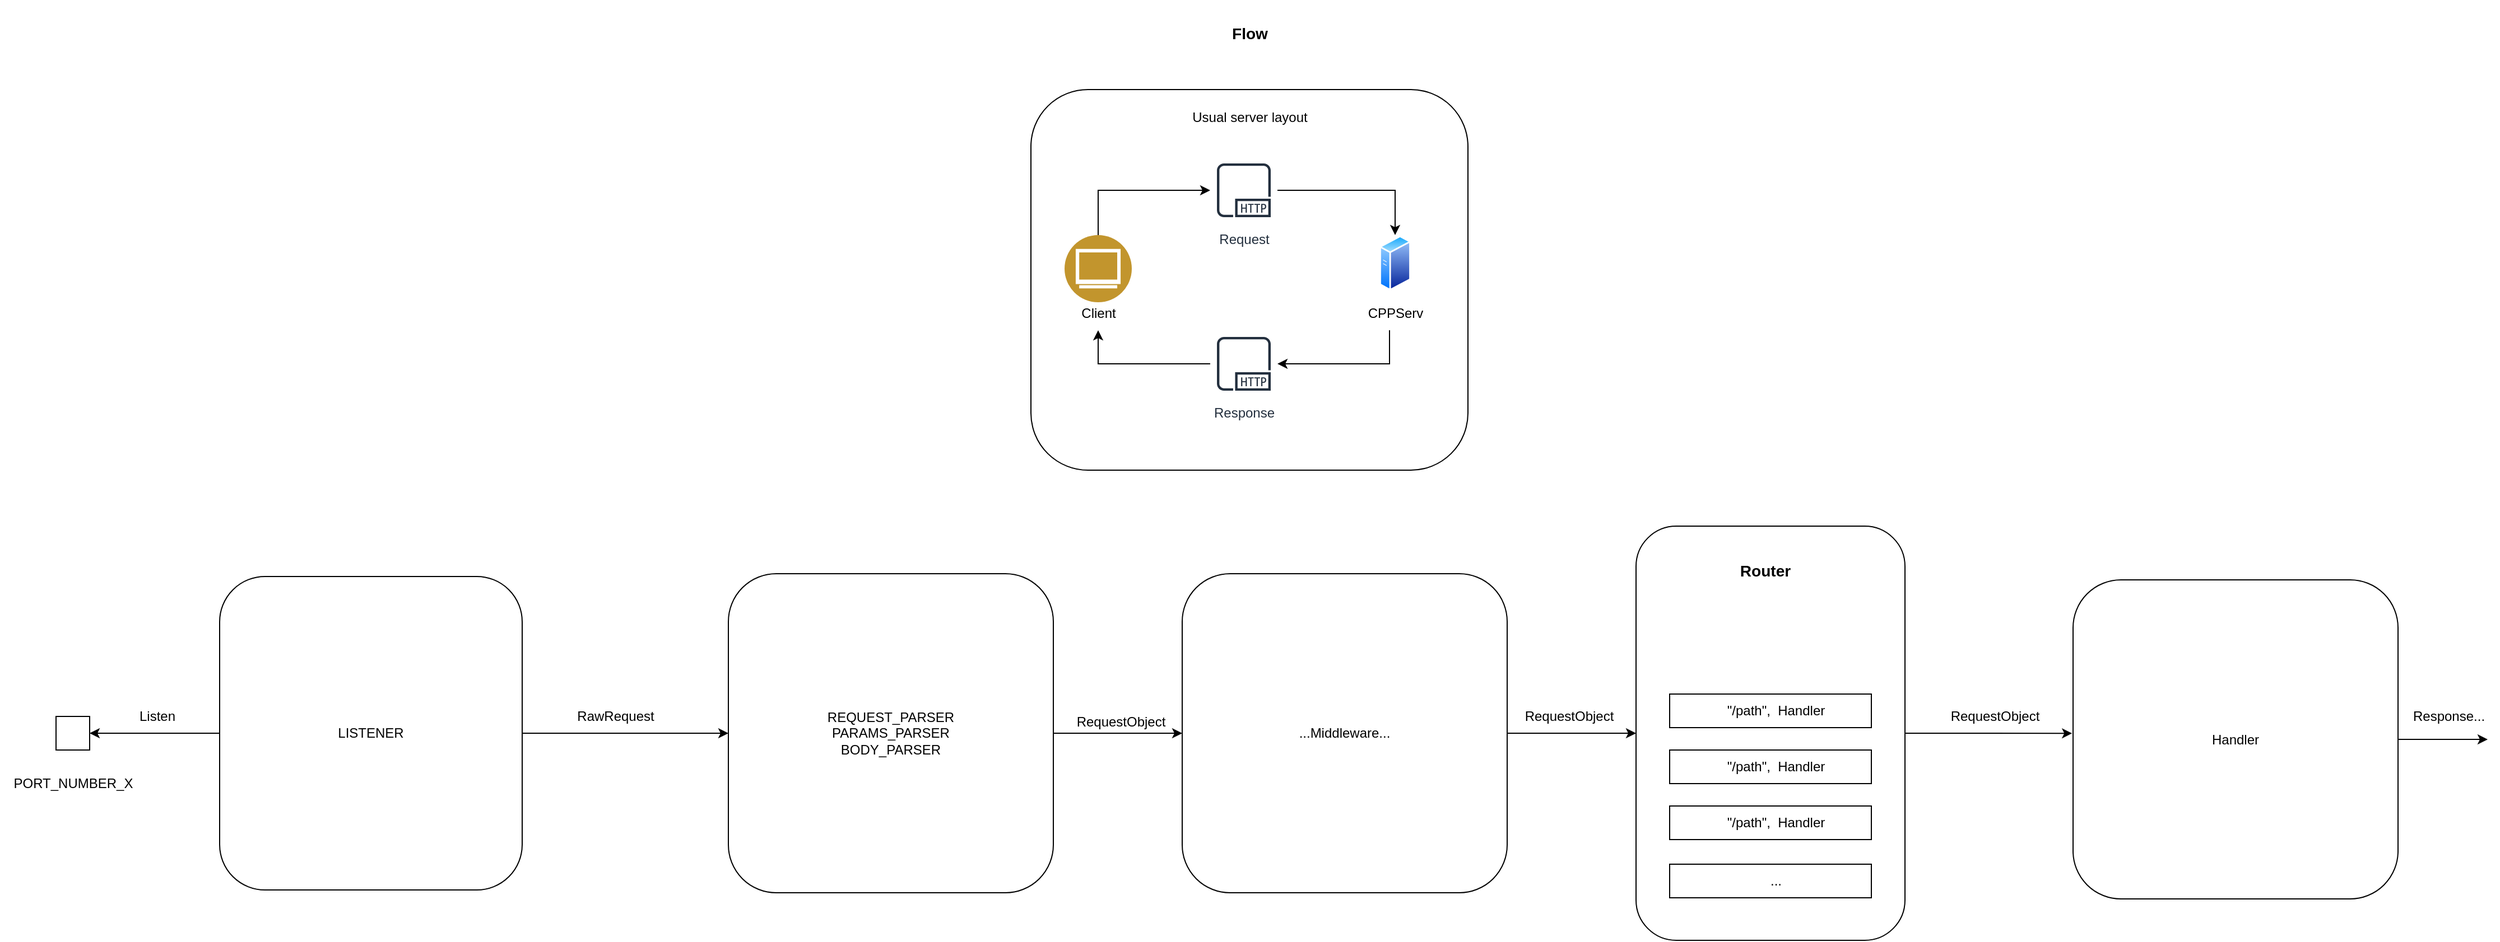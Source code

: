 <mxfile version="21.1.2" type="device" pages="2">
  <diagram id="R2lEEEUBdFMjLlhIrx00" name="flow">
    <mxGraphModel dx="2758" dy="2294" grid="1" gridSize="10" guides="1" tooltips="1" connect="1" arrows="1" fold="1" page="1" pageScale="1" pageWidth="850" pageHeight="1100" math="0" shadow="0" extFonts="Permanent Marker^https://fonts.googleapis.com/css?family=Permanent+Marker">
      <root>
        <mxCell id="0" />
        <mxCell id="1" parent="0" />
        <mxCell id="MP0bMv2MntZXyY5zIted-4" value="&lt;h3&gt;Flow&lt;/h3&gt;" style="text;html=1;align=center;verticalAlign=middle;resizable=0;points=[];autosize=1;strokeColor=none;fillColor=none;" parent="1" vertex="1">
          <mxGeometry x="395" y="-20" width="60" height="60" as="geometry" />
        </mxCell>
        <mxCell id="MP0bMv2MntZXyY5zIted-21" value="" style="group" parent="1" vertex="1" connectable="0">
          <mxGeometry x="260" y="120" width="360" height="280" as="geometry" />
        </mxCell>
        <mxCell id="MP0bMv2MntZXyY5zIted-22" value="" style="rounded=1;whiteSpace=wrap;html=1;" parent="MP0bMv2MntZXyY5zIted-21" vertex="1">
          <mxGeometry x="-30" y="-60" width="390" height="340" as="geometry" />
        </mxCell>
        <mxCell id="MP0bMv2MntZXyY5zIted-6" value="Request" style="sketch=0;outlineConnect=0;fontColor=#232F3E;gradientColor=none;strokeColor=#232F3E;fillColor=#ffffff;dashed=0;verticalLabelPosition=bottom;verticalAlign=top;align=center;html=1;fontSize=12;fontStyle=0;aspect=fixed;shape=mxgraph.aws4.resourceIcon;resIcon=mxgraph.aws4.http_protocol;" parent="MP0bMv2MntZXyY5zIted-21" vertex="1">
          <mxGeometry x="130" width="60" height="60" as="geometry" />
        </mxCell>
        <mxCell id="MP0bMv2MntZXyY5zIted-11" value="" style="group" parent="MP0bMv2MntZXyY5zIted-21" vertex="1" connectable="0">
          <mxGeometry x="260" y="70" width="70" height="85" as="geometry" />
        </mxCell>
        <mxCell id="MP0bMv2MntZXyY5zIted-7" value="" style="image;aspect=fixed;perimeter=ellipsePerimeter;html=1;align=center;shadow=0;dashed=0;spacingTop=3;image=img/lib/active_directory/generic_server.svg;" parent="MP0bMv2MntZXyY5zIted-11" vertex="1">
          <mxGeometry x="21" width="28.0" height="50" as="geometry" />
        </mxCell>
        <mxCell id="MP0bMv2MntZXyY5zIted-10" value="CPPServ&lt;br&gt;" style="text;html=1;align=center;verticalAlign=middle;resizable=0;points=[];autosize=1;strokeColor=none;fillColor=none;" parent="MP0bMv2MntZXyY5zIted-11" vertex="1">
          <mxGeometry y="55" width="70" height="30" as="geometry" />
        </mxCell>
        <mxCell id="MP0bMv2MntZXyY5zIted-15" style="edgeStyle=orthogonalEdgeStyle;rounded=0;orthogonalLoop=1;jettySize=auto;html=1;entryX=0.5;entryY=0;entryDx=0;entryDy=0;" parent="MP0bMv2MntZXyY5zIted-21" source="MP0bMv2MntZXyY5zIted-6" target="MP0bMv2MntZXyY5zIted-7" edge="1">
          <mxGeometry relative="1" as="geometry" />
        </mxCell>
        <mxCell id="MP0bMv2MntZXyY5zIted-14" style="edgeStyle=orthogonalEdgeStyle;rounded=0;orthogonalLoop=1;jettySize=auto;html=1;" parent="MP0bMv2MntZXyY5zIted-21" source="MP0bMv2MntZXyY5zIted-13" target="MP0bMv2MntZXyY5zIted-6" edge="1">
          <mxGeometry relative="1" as="geometry">
            <Array as="points">
              <mxPoint x="30" y="30" />
            </Array>
          </mxGeometry>
        </mxCell>
        <mxCell id="MP0bMv2MntZXyY5zIted-16" value="Response" style="sketch=0;outlineConnect=0;fontColor=#232F3E;gradientColor=none;strokeColor=#232F3E;fillColor=#ffffff;dashed=0;verticalLabelPosition=bottom;verticalAlign=top;align=center;html=1;fontSize=12;fontStyle=0;aspect=fixed;shape=mxgraph.aws4.resourceIcon;resIcon=mxgraph.aws4.http_protocol;" parent="MP0bMv2MntZXyY5zIted-21" vertex="1">
          <mxGeometry x="130" y="155" width="60" height="60" as="geometry" />
        </mxCell>
        <mxCell id="MP0bMv2MntZXyY5zIted-17" style="edgeStyle=orthogonalEdgeStyle;rounded=0;orthogonalLoop=1;jettySize=auto;html=1;" parent="MP0bMv2MntZXyY5zIted-21" source="MP0bMv2MntZXyY5zIted-10" target="MP0bMv2MntZXyY5zIted-16" edge="1">
          <mxGeometry relative="1" as="geometry">
            <Array as="points">
              <mxPoint x="290" y="185" />
            </Array>
          </mxGeometry>
        </mxCell>
        <mxCell id="MP0bMv2MntZXyY5zIted-20" value="" style="group" parent="MP0bMv2MntZXyY5zIted-21" vertex="1" connectable="0">
          <mxGeometry y="70" width="60" height="85" as="geometry" />
        </mxCell>
        <mxCell id="MP0bMv2MntZXyY5zIted-13" value="" style="image;aspect=fixed;perimeter=ellipsePerimeter;html=1;align=center;shadow=0;dashed=0;fontColor=#4277BB;labelBackgroundColor=default;fontSize=12;spacingTop=3;image=img/lib/ibm/users/browser.svg;" parent="MP0bMv2MntZXyY5zIted-20" vertex="1">
          <mxGeometry width="60" height="60" as="geometry" />
        </mxCell>
        <mxCell id="MP0bMv2MntZXyY5zIted-19" value="Client" style="text;html=1;align=center;verticalAlign=middle;resizable=0;points=[];autosize=1;strokeColor=none;fillColor=none;" parent="MP0bMv2MntZXyY5zIted-20" vertex="1">
          <mxGeometry x="5" y="55" width="50" height="30" as="geometry" />
        </mxCell>
        <mxCell id="MP0bMv2MntZXyY5zIted-18" style="edgeStyle=orthogonalEdgeStyle;rounded=0;orthogonalLoop=1;jettySize=auto;html=1;" parent="MP0bMv2MntZXyY5zIted-21" source="MP0bMv2MntZXyY5zIted-16" target="MP0bMv2MntZXyY5zIted-19" edge="1">
          <mxGeometry relative="1" as="geometry">
            <mxPoint x="30" y="180" as="targetPoint" />
            <Array as="points">
              <mxPoint x="30" y="185" />
            </Array>
          </mxGeometry>
        </mxCell>
        <mxCell id="MP0bMv2MntZXyY5zIted-23" value="Usual server layout" style="text;html=1;align=center;verticalAlign=middle;resizable=0;points=[];autosize=1;strokeColor=none;fillColor=none;" parent="MP0bMv2MntZXyY5zIted-21" vertex="1">
          <mxGeometry x="100" y="-50" width="130" height="30" as="geometry" />
        </mxCell>
        <mxCell id="MP0bMv2MntZXyY5zIted-32" value="" style="group" parent="1" vertex="1" connectable="0">
          <mxGeometry x="-690" y="620" width="130" height="75" as="geometry" />
        </mxCell>
        <mxCell id="MP0bMv2MntZXyY5zIted-25" value="" style="fontStyle=0;labelPosition=right;verticalLabelPosition=middle;align=left;verticalAlign=middle;spacingLeft=2;" parent="MP0bMv2MntZXyY5zIted-32" vertex="1">
          <mxGeometry x="50" width="30" height="30" as="geometry" />
        </mxCell>
        <mxCell id="MP0bMv2MntZXyY5zIted-29" value="PORT_NUMBER_X" style="text;html=1;align=center;verticalAlign=middle;resizable=0;points=[];autosize=1;strokeColor=none;fillColor=none;" parent="MP0bMv2MntZXyY5zIted-32" vertex="1">
          <mxGeometry y="45" width="130" height="30" as="geometry" />
        </mxCell>
        <mxCell id="MP0bMv2MntZXyY5zIted-37" value="Listen" style="text;html=1;align=center;verticalAlign=middle;resizable=0;points=[];autosize=1;strokeColor=none;fillColor=none;" parent="1" vertex="1">
          <mxGeometry x="-580" y="605" width="60" height="30" as="geometry" />
        </mxCell>
        <mxCell id="MP0bMv2MntZXyY5zIted-93" value="" style="group" parent="1" vertex="1" connectable="0">
          <mxGeometry x="770" y="450" width="240" height="370" as="geometry" />
        </mxCell>
        <mxCell id="MP0bMv2MntZXyY5zIted-51" value="" style="endArrow=none;html=1;rounded=0;" parent="MP0bMv2MntZXyY5zIted-93" edge="1">
          <mxGeometry width="50" height="50" relative="1" as="geometry">
            <mxPoint y="70" as="sourcePoint" />
            <mxPoint x="240" y="70" as="targetPoint" />
          </mxGeometry>
        </mxCell>
        <mxCell id="MP0bMv2MntZXyY5zIted-69" value="" style="group" parent="MP0bMv2MntZXyY5zIted-93" vertex="1" connectable="0">
          <mxGeometry x="30" y="100" width="180" height="30" as="geometry" />
        </mxCell>
        <mxCell id="MP0bMv2MntZXyY5zIted-54" value="" style="rounded=0;whiteSpace=wrap;html=1;" parent="MP0bMv2MntZXyY5zIted-69" vertex="1">
          <mxGeometry width="180" height="30" as="geometry" />
        </mxCell>
        <mxCell id="MP0bMv2MntZXyY5zIted-53" value="&quot;/path&quot;,&amp;nbsp; Handler" style="text;html=1;strokeColor=none;fillColor=none;align=center;verticalAlign=middle;whiteSpace=wrap;rounded=0;" parent="MP0bMv2MntZXyY5zIted-69" vertex="1">
          <mxGeometry x="45" y="5" width="100" height="20" as="geometry" />
        </mxCell>
        <mxCell id="qhzMzeq14iwjc3R1XG06-2" value="" style="group" parent="MP0bMv2MntZXyY5zIted-93" vertex="1" connectable="0">
          <mxGeometry width="240" height="370" as="geometry" />
        </mxCell>
        <mxCell id="MP0bMv2MntZXyY5zIted-47" value="" style="rounded=1;whiteSpace=wrap;html=1;" parent="qhzMzeq14iwjc3R1XG06-2" vertex="1">
          <mxGeometry width="240" height="370" as="geometry" />
        </mxCell>
        <mxCell id="MP0bMv2MntZXyY5zIted-48" value="&lt;h3&gt;Router&lt;/h3&gt;" style="text;html=1;align=center;verticalAlign=middle;resizable=0;points=[];autosize=1;strokeColor=none;fillColor=none;" parent="qhzMzeq14iwjc3R1XG06-2" vertex="1">
          <mxGeometry x="80" y="10" width="70" height="60" as="geometry" />
        </mxCell>
        <mxCell id="MP0bMv2MntZXyY5zIted-79" value="" style="group" parent="qhzMzeq14iwjc3R1XG06-2" vertex="1" connectable="0">
          <mxGeometry x="30" y="250" width="180" height="30" as="geometry" />
        </mxCell>
        <mxCell id="MP0bMv2MntZXyY5zIted-80" value="" style="rounded=0;whiteSpace=wrap;html=1;" parent="MP0bMv2MntZXyY5zIted-79" vertex="1">
          <mxGeometry width="180" height="30" as="geometry" />
        </mxCell>
        <mxCell id="MP0bMv2MntZXyY5zIted-81" value="&quot;/path&quot;,&amp;nbsp; Handler" style="text;html=1;strokeColor=none;fillColor=none;align=center;verticalAlign=middle;whiteSpace=wrap;rounded=0;" parent="MP0bMv2MntZXyY5zIted-79" vertex="1">
          <mxGeometry x="45" y="5" width="100" height="20" as="geometry" />
        </mxCell>
        <mxCell id="MP0bMv2MntZXyY5zIted-75" value="" style="group" parent="qhzMzeq14iwjc3R1XG06-2" vertex="1" connectable="0">
          <mxGeometry x="30" y="200" width="180" height="30" as="geometry" />
        </mxCell>
        <mxCell id="MP0bMv2MntZXyY5zIted-76" value="" style="rounded=0;whiteSpace=wrap;html=1;" parent="MP0bMv2MntZXyY5zIted-75" vertex="1">
          <mxGeometry width="180" height="30" as="geometry" />
        </mxCell>
        <mxCell id="MP0bMv2MntZXyY5zIted-77" value="&quot;/path&quot;,&amp;nbsp; Handler" style="text;html=1;strokeColor=none;fillColor=none;align=center;verticalAlign=middle;whiteSpace=wrap;rounded=0;" parent="MP0bMv2MntZXyY5zIted-75" vertex="1">
          <mxGeometry x="45" y="5" width="100" height="20" as="geometry" />
        </mxCell>
        <mxCell id="MP0bMv2MntZXyY5zIted-71" value="" style="group" parent="qhzMzeq14iwjc3R1XG06-2" vertex="1" connectable="0">
          <mxGeometry x="30" y="150" width="180" height="30" as="geometry" />
        </mxCell>
        <mxCell id="MP0bMv2MntZXyY5zIted-72" value="" style="rounded=0;whiteSpace=wrap;html=1;" parent="MP0bMv2MntZXyY5zIted-71" vertex="1">
          <mxGeometry width="180" height="30" as="geometry" />
        </mxCell>
        <mxCell id="MP0bMv2MntZXyY5zIted-73" value="&quot;/path&quot;,&amp;nbsp; Handler" style="text;html=1;strokeColor=none;fillColor=none;align=center;verticalAlign=middle;whiteSpace=wrap;rounded=0;" parent="MP0bMv2MntZXyY5zIted-71" vertex="1">
          <mxGeometry x="45" y="5" width="100" height="20" as="geometry" />
        </mxCell>
        <mxCell id="MP0bMv2MntZXyY5zIted-87" value="" style="group" parent="qhzMzeq14iwjc3R1XG06-2" vertex="1" connectable="0">
          <mxGeometry x="30" y="302" width="180" height="30" as="geometry" />
        </mxCell>
        <mxCell id="MP0bMv2MntZXyY5zIted-88" value="" style="rounded=0;whiteSpace=wrap;html=1;" parent="MP0bMv2MntZXyY5zIted-87" vertex="1">
          <mxGeometry width="180" height="30" as="geometry" />
        </mxCell>
        <mxCell id="MP0bMv2MntZXyY5zIted-89" value="..." style="text;html=1;strokeColor=none;fillColor=none;align=center;verticalAlign=middle;whiteSpace=wrap;rounded=0;" parent="MP0bMv2MntZXyY5zIted-87" vertex="1">
          <mxGeometry x="45" y="5" width="100" height="20" as="geometry" />
        </mxCell>
        <mxCell id="MP0bMv2MntZXyY5zIted-96" style="edgeStyle=orthogonalEdgeStyle;rounded=0;orthogonalLoop=1;jettySize=auto;html=1;entryX=0;entryY=0.5;entryDx=0;entryDy=0;" parent="1" source="MP0bMv2MntZXyY5zIted-94" target="MP0bMv2MntZXyY5zIted-95" edge="1">
          <mxGeometry relative="1" as="geometry" />
        </mxCell>
        <mxCell id="MP0bMv2MntZXyY5zIted-124" style="edgeStyle=orthogonalEdgeStyle;rounded=0;orthogonalLoop=1;jettySize=auto;html=1;entryX=1;entryY=0.5;entryDx=0;entryDy=0;" parent="1" source="MP0bMv2MntZXyY5zIted-94" target="MP0bMv2MntZXyY5zIted-25" edge="1">
          <mxGeometry relative="1" as="geometry" />
        </mxCell>
        <mxCell id="MP0bMv2MntZXyY5zIted-94" value="LISTENER" style="rounded=1;whiteSpace=wrap;html=1;" parent="1" vertex="1">
          <mxGeometry x="-494" y="495" width="270" height="280" as="geometry" />
        </mxCell>
        <mxCell id="MP0bMv2MntZXyY5zIted-115" style="edgeStyle=orthogonalEdgeStyle;rounded=0;orthogonalLoop=1;jettySize=auto;html=1;entryX=0;entryY=0.5;entryDx=0;entryDy=0;" parent="1" source="MP0bMv2MntZXyY5zIted-95" target="MP0bMv2MntZXyY5zIted-101" edge="1">
          <mxGeometry relative="1" as="geometry" />
        </mxCell>
        <mxCell id="MP0bMv2MntZXyY5zIted-95" value="REQUEST_PARSER&lt;br&gt;PARAMS_PARSER&lt;br&gt;BODY_PARSER" style="rounded=1;whiteSpace=wrap;html=1;" parent="1" vertex="1">
          <mxGeometry x="-40" y="492.5" width="290" height="285" as="geometry" />
        </mxCell>
        <mxCell id="MP0bMv2MntZXyY5zIted-100" value="RawRequest" style="text;html=1;align=center;verticalAlign=middle;resizable=0;points=[];autosize=1;strokeColor=none;fillColor=none;" parent="1" vertex="1">
          <mxGeometry x="-186" y="605" width="90" height="30" as="geometry" />
        </mxCell>
        <mxCell id="MP0bMv2MntZXyY5zIted-116" style="edgeStyle=orthogonalEdgeStyle;rounded=0;orthogonalLoop=1;jettySize=auto;html=1;entryX=0;entryY=0.5;entryDx=0;entryDy=0;" parent="1" source="MP0bMv2MntZXyY5zIted-101" target="MP0bMv2MntZXyY5zIted-47" edge="1">
          <mxGeometry relative="1" as="geometry" />
        </mxCell>
        <mxCell id="MP0bMv2MntZXyY5zIted-101" value="...Middleware..." style="rounded=1;whiteSpace=wrap;html=1;" parent="1" vertex="1">
          <mxGeometry x="365" y="492.5" width="290" height="285" as="geometry" />
        </mxCell>
        <mxCell id="MP0bMv2MntZXyY5zIted-103" value="RequestObject" style="text;html=1;align=center;verticalAlign=middle;resizable=0;points=[];autosize=1;strokeColor=none;fillColor=none;" parent="1" vertex="1">
          <mxGeometry x="260" y="610" width="100" height="30" as="geometry" />
        </mxCell>
        <mxCell id="MP0bMv2MntZXyY5zIted-109" value="RequestObject" style="text;html=1;align=center;verticalAlign=middle;resizable=0;points=[];autosize=1;strokeColor=none;fillColor=none;" parent="1" vertex="1">
          <mxGeometry x="660" y="605" width="100" height="30" as="geometry" />
        </mxCell>
        <mxCell id="MP0bMv2MntZXyY5zIted-122" value="" style="edgeStyle=orthogonalEdgeStyle;rounded=0;orthogonalLoop=1;jettySize=auto;html=1;" parent="1" source="MP0bMv2MntZXyY5zIted-117" edge="1">
          <mxGeometry relative="1" as="geometry">
            <mxPoint x="1530" y="640.5" as="targetPoint" />
          </mxGeometry>
        </mxCell>
        <mxCell id="MP0bMv2MntZXyY5zIted-117" value="Handler" style="rounded=1;whiteSpace=wrap;html=1;" parent="1" vertex="1">
          <mxGeometry x="1160" y="498" width="290" height="285" as="geometry" />
        </mxCell>
        <mxCell id="MP0bMv2MntZXyY5zIted-118" style="edgeStyle=orthogonalEdgeStyle;rounded=0;orthogonalLoop=1;jettySize=auto;html=1;entryX=-0.003;entryY=0.481;entryDx=0;entryDy=0;entryPerimeter=0;" parent="1" source="MP0bMv2MntZXyY5zIted-47" target="MP0bMv2MntZXyY5zIted-117" edge="1">
          <mxGeometry relative="1" as="geometry" />
        </mxCell>
        <mxCell id="MP0bMv2MntZXyY5zIted-119" value="RequestObject" style="text;html=1;align=center;verticalAlign=middle;resizable=0;points=[];autosize=1;strokeColor=none;fillColor=none;" parent="1" vertex="1">
          <mxGeometry x="1040" y="605" width="100" height="30" as="geometry" />
        </mxCell>
        <mxCell id="MP0bMv2MntZXyY5zIted-123" value="Response..." style="text;html=1;align=center;verticalAlign=middle;resizable=0;points=[];autosize=1;strokeColor=none;fillColor=none;" parent="1" vertex="1">
          <mxGeometry x="1450" y="605" width="90" height="30" as="geometry" />
        </mxCell>
      </root>
    </mxGraphModel>
  </diagram>
  <diagram id="0QYlAFD6q5n9CihwQRV9" name="classes">
    <mxGraphModel dx="2608" dy="597" grid="1" gridSize="10" guides="1" tooltips="1" connect="1" arrows="1" fold="1" page="1" pageScale="1" pageWidth="827" pageHeight="1169" math="0" shadow="0">
      <root>
        <mxCell id="0" />
        <mxCell id="1" parent="0" />
        <mxCell id="l2SzJ5i2O0rEsoOQPzzM-1" value="class Server" style="swimlane;fontStyle=1;align=center;verticalAlign=middle;childLayout=stackLayout;horizontal=1;startSize=29;horizontalStack=0;resizeParent=1;resizeParentMax=0;resizeLast=0;collapsible=0;marginBottom=0;html=1;whiteSpace=wrap;" parent="1" vertex="1">
          <mxGeometry x="-880" y="140" width="110" height="170" as="geometry" />
        </mxCell>
        <mxCell id="l2SzJ5i2O0rEsoOQPzzM-2" value="Config&lt;br&gt;&lt;br&gt;Router router&lt;br&gt;&lt;br&gt;RequestParser&lt;br&gt;&lt;br&gt;start()&lt;br&gt;&lt;br&gt;stop()" style="text;html=1;strokeColor=none;fillColor=none;align=left;verticalAlign=middle;spacingLeft=4;spacingRight=4;overflow=hidden;rotatable=0;points=[[0,0.5],[1,0.5]];portConstraint=eastwest;whiteSpace=wrap;" parent="l2SzJ5i2O0rEsoOQPzzM-1" vertex="1">
          <mxGeometry y="29" width="110" height="141" as="geometry" />
        </mxCell>
        <mxCell id="l2SzJ5i2O0rEsoOQPzzM-3" value="class BaseHandler" style="swimlane;fontStyle=1;align=center;verticalAlign=middle;childLayout=stackLayout;horizontal=1;startSize=29;horizontalStack=0;resizeParent=1;resizeParentMax=0;resizeLast=0;collapsible=0;marginBottom=0;html=1;whiteSpace=wrap;" parent="1" vertex="1">
          <mxGeometry x="-860" y="565" width="140" height="270" as="geometry" />
        </mxCell>
        <mxCell id="l2SzJ5i2O0rEsoOQPzzM-4" value="virtual void Get() {&lt;br&gt;&lt;span style=&quot;&quot;&gt; &lt;/span&gt;&lt;span style=&quot;white-space: pre;&quot;&gt; &lt;/span&gt;default send 404&lt;br&gt;}&lt;br&gt;&lt;br&gt;virtual void Post() {&lt;br style=&quot;border-color: var(--border-color);&quot;&gt; &lt;span style=&quot;white-space: pre;&quot;&gt; &lt;/span&gt;default send 404&lt;br style=&quot;border-color: var(--border-color);&quot;&gt;}&lt;br&gt;&lt;br&gt;virtual void Put() {&lt;br style=&quot;border-color: var(--border-color);&quot;&gt; &lt;span style=&quot;white-space: pre;&quot;&gt; &lt;/span&gt;default send 404&lt;br style=&quot;border-color: var(--border-color);&quot;&gt;}&lt;br&gt;&lt;br&gt;virtual void Delete() {&lt;br style=&quot;border-color: var(--border-color);&quot;&gt; &lt;span style=&quot;white-space: pre;&quot;&gt; &lt;/span&gt;default send 404&lt;br style=&quot;border-color: var(--border-color);&quot;&gt;}" style="text;html=1;strokeColor=none;fillColor=none;align=left;verticalAlign=middle;spacingLeft=4;spacingRight=4;overflow=hidden;rotatable=0;points=[[0,0.5],[1,0.5]];portConstraint=eastwest;whiteSpace=wrap;" parent="l2SzJ5i2O0rEsoOQPzzM-3" vertex="1">
          <mxGeometry y="29" width="140" height="241" as="geometry" />
        </mxCell>
        <mxCell id="l2SzJ5i2O0rEsoOQPzzM-5" value="class BaseResponse" style="swimlane;fontStyle=1;align=center;verticalAlign=middle;childLayout=stackLayout;horizontal=1;startSize=29;horizontalStack=0;resizeParent=1;resizeParentMax=0;resizeLast=0;collapsible=0;marginBottom=0;html=1;whiteSpace=wrap;" parent="1" vertex="1">
          <mxGeometry x="-610" y="385" width="220" height="230" as="geometry" />
        </mxCell>
        <mxCell id="l2SzJ5i2O0rEsoOQPzzM-6" value="int responseCode&lt;br&gt;&lt;br&gt;BaseResponse&amp;amp; setResponseCode&lt;br&gt;&lt;br&gt;BaseResponse&amp;amp;&amp;nbsp;addField(name, val)&lt;br&gt;&lt;br&gt;BaseResponse&amp;amp;&amp;nbsp;sendResponse()&lt;br&gt;&lt;br&gt;setBody()&lt;br&gt;&lt;br&gt;setHeader" style="text;html=1;strokeColor=none;fillColor=none;align=left;verticalAlign=middle;spacingLeft=4;spacingRight=4;overflow=hidden;rotatable=0;points=[[0,0.5],[1,0.5]];portConstraint=eastwest;whiteSpace=wrap;" parent="l2SzJ5i2O0rEsoOQPzzM-5" vertex="1">
          <mxGeometry y="29" width="220" height="201" as="geometry" />
        </mxCell>
        <mxCell id="l2SzJ5i2O0rEsoOQPzzM-7" value="class BaseRequest" style="swimlane;fontStyle=1;align=center;verticalAlign=middle;childLayout=stackLayout;horizontal=1;startSize=29;horizontalStack=0;resizeParent=1;resizeParentMax=0;resizeLast=0;collapsible=0;marginBottom=0;html=1;whiteSpace=wrap;" parent="1" vertex="1">
          <mxGeometry x="-1130" y="385" width="170" height="260" as="geometry" />
        </mxCell>
        <mxCell id="l2SzJ5i2O0rEsoOQPzzM-8" value="map &amp;lt;string, string&amp;gt; queryParams&lt;br&gt;&lt;br&gt;map &amp;lt;string, ?&amp;gt; bodyParams&lt;br&gt;&lt;br&gt;long long origin // IP&lt;br&gt;&lt;br&gt;vector&amp;lt;string&amp;gt; headers&lt;br&gt;&lt;br&gt;getMethod()&lt;br&gt;&lt;br&gt;getPath()&lt;br&gt;&lt;br&gt;getHeader()" style="text;html=1;strokeColor=none;fillColor=none;align=left;verticalAlign=middle;spacingLeft=4;spacingRight=4;overflow=hidden;rotatable=0;points=[[0,0.5],[1,0.5]];portConstraint=eastwest;whiteSpace=wrap;" parent="l2SzJ5i2O0rEsoOQPzzM-7" vertex="1">
          <mxGeometry y="29" width="170" height="231" as="geometry" />
        </mxCell>
        <mxCell id="l2SzJ5i2O0rEsoOQPzzM-9" value="class Router" style="swimlane;fontStyle=1;align=center;verticalAlign=middle;childLayout=stackLayout;horizontal=1;startSize=29;horizontalStack=0;resizeParent=1;resizeParentMax=0;resizeLast=0;collapsible=0;marginBottom=0;html=1;whiteSpace=wrap;" parent="1" vertex="1">
          <mxGeometry x="-900" y="385" width="220" height="120" as="geometry" />
        </mxCell>
        <mxCell id="l2SzJ5i2O0rEsoOQPzzM-10" value="vector&amp;lt;BaseHandler&amp;gt; routes&lt;br&gt;&lt;br&gt;void addRoute(string, BaseHandler)&lt;br&gt;&lt;br&gt;BaseHandler getRoute(string)" style="text;html=1;strokeColor=none;fillColor=none;align=left;verticalAlign=middle;spacingLeft=4;spacingRight=4;overflow=hidden;rotatable=0;points=[[0,0.5],[1,0.5]];portConstraint=eastwest;whiteSpace=wrap;fontColor=default;" parent="l2SzJ5i2O0rEsoOQPzzM-9" vertex="1">
          <mxGeometry y="29" width="220" height="91" as="geometry" />
        </mxCell>
        <mxCell id="gzoNOhfNW7C2Od5uESJT-7" style="edgeStyle=orthogonalEdgeStyle;rounded=0;orthogonalLoop=1;jettySize=auto;html=1;entryX=0.5;entryY=0;entryDx=0;entryDy=0;" edge="1" parent="1" source="hrS4R0JPs22hQmRI4uKs-1" target="gzoNOhfNW7C2Od5uESJT-5">
          <mxGeometry relative="1" as="geometry">
            <Array as="points">
              <mxPoint x="-1360" y="530" />
              <mxPoint x="-1270" y="530" />
            </Array>
          </mxGeometry>
        </mxCell>
        <mxCell id="hrS4R0JPs22hQmRI4uKs-1" value="class RequestParser" style="swimlane;fontStyle=1;align=center;verticalAlign=middle;childLayout=stackLayout;horizontal=1;startSize=29;horizontalStack=0;resizeParent=1;resizeParentMax=0;resizeLast=0;collapsible=0;marginBottom=0;html=1;whiteSpace=wrap;" vertex="1" parent="1">
          <mxGeometry x="-1440" y="385" width="140" height="110" as="geometry" />
        </mxCell>
        <mxCell id="hrS4R0JPs22hQmRI4uKs-2" value="BaseRequest parse(&lt;br&gt;&lt;span style=&quot;white-space: pre;&quot;&gt;	&lt;/span&gt;RawRequest req)" style="text;html=1;strokeColor=none;fillColor=none;align=left;verticalAlign=middle;spacingLeft=4;spacingRight=4;overflow=hidden;rotatable=0;points=[[0,0.5],[1,0.5]];portConstraint=eastwest;whiteSpace=wrap;" vertex="1" parent="hrS4R0JPs22hQmRI4uKs-1">
          <mxGeometry y="29" width="140" height="81" as="geometry" />
        </mxCell>
        <mxCell id="gzoNOhfNW7C2Od5uESJT-3" value="class BodyParser" style="swimlane;fontStyle=1;align=center;verticalAlign=middle;childLayout=stackLayout;horizontal=1;startSize=29;horizontalStack=0;resizeParent=1;resizeParentMax=0;resizeLast=0;collapsible=0;marginBottom=0;html=1;whiteSpace=wrap;" vertex="1" parent="1">
          <mxGeometry x="-1550" y="550" width="140" height="110" as="geometry" />
        </mxCell>
        <mxCell id="gzoNOhfNW7C2Od5uESJT-4" value="BaseRequest parse(&lt;br&gt;&lt;span style=&quot;white-space: pre;&quot;&gt;	&lt;/span&gt;? req)" style="text;html=1;strokeColor=none;fillColor=none;align=left;verticalAlign=middle;spacingLeft=4;spacingRight=4;overflow=hidden;rotatable=0;points=[[0,0.5],[1,0.5]];portConstraint=eastwest;whiteSpace=wrap;" vertex="1" parent="gzoNOhfNW7C2Od5uESJT-3">
          <mxGeometry y="29" width="140" height="81" as="geometry" />
        </mxCell>
        <mxCell id="gzoNOhfNW7C2Od5uESJT-5" value="class ParamsParser" style="swimlane;fontStyle=1;align=center;verticalAlign=middle;childLayout=stackLayout;horizontal=1;startSize=29;horizontalStack=0;resizeParent=1;resizeParentMax=0;resizeLast=0;collapsible=0;marginBottom=0;html=1;whiteSpace=wrap;" vertex="1" parent="1">
          <mxGeometry x="-1340" y="550" width="140" height="110" as="geometry" />
        </mxCell>
        <mxCell id="gzoNOhfNW7C2Od5uESJT-6" value="BaseRequest parse(&lt;br&gt;&lt;span style=&quot;white-space: pre;&quot;&gt;	&lt;/span&gt;? req)" style="text;html=1;strokeColor=none;fillColor=none;align=left;verticalAlign=middle;spacingLeft=4;spacingRight=4;overflow=hidden;rotatable=0;points=[[0,0.5],[1,0.5]];portConstraint=eastwest;whiteSpace=wrap;" vertex="1" parent="gzoNOhfNW7C2Od5uESJT-5">
          <mxGeometry y="29" width="140" height="81" as="geometry" />
        </mxCell>
        <mxCell id="gzoNOhfNW7C2Od5uESJT-9" style="edgeStyle=orthogonalEdgeStyle;rounded=0;orthogonalLoop=1;jettySize=auto;html=1;entryX=0.5;entryY=0;entryDx=0;entryDy=0;exitX=0.557;exitY=1;exitDx=0;exitDy=0;exitPerimeter=0;" edge="1" parent="1" source="hrS4R0JPs22hQmRI4uKs-2" target="gzoNOhfNW7C2Od5uESJT-3">
          <mxGeometry relative="1" as="geometry">
            <mxPoint x="-1350" y="505" as="sourcePoint" />
            <mxPoint x="-1260" y="560" as="targetPoint" />
            <Array as="points">
              <mxPoint x="-1372" y="530" />
              <mxPoint x="-1480" y="530" />
            </Array>
          </mxGeometry>
        </mxCell>
      </root>
    </mxGraphModel>
  </diagram>
</mxfile>

